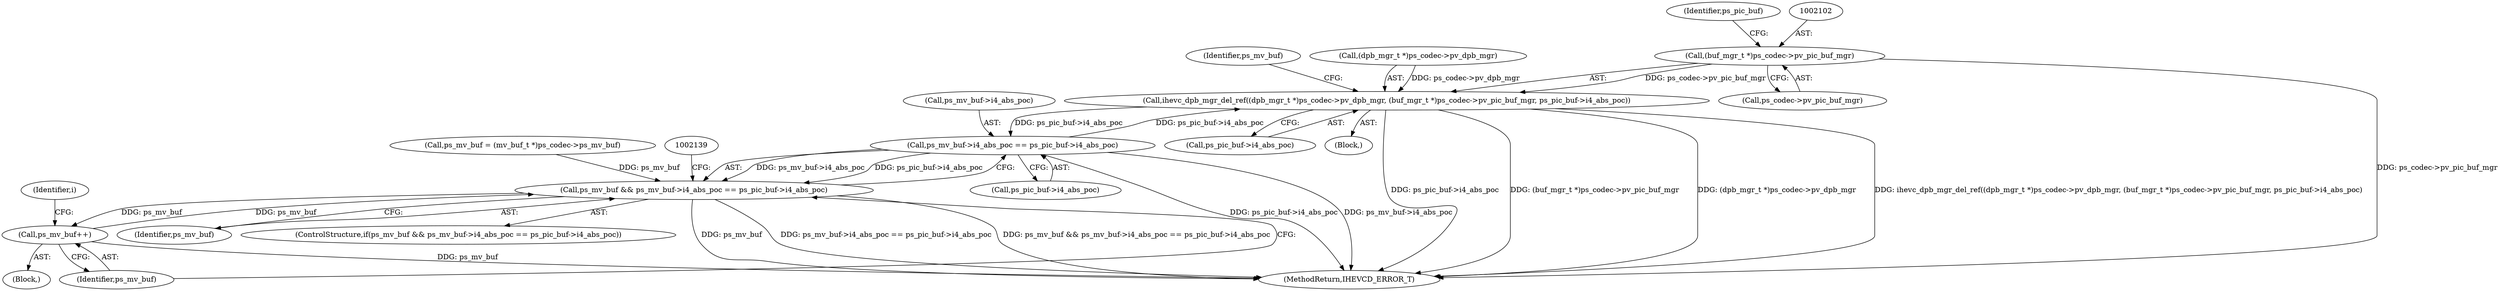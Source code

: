 digraph "0_Android_a1424724a00d62ac5efa0e27953eed66850d662f@pointer" {
"1002101" [label="(Call,(buf_mgr_t *)ps_codec->pv_pic_buf_mgr)"];
"1002095" [label="(Call,ihevc_dpb_mgr_del_ref((dpb_mgr_t *)ps_codec->pv_dpb_mgr, (buf_mgr_t *)ps_codec->pv_pic_buf_mgr, ps_pic_buf->i4_abs_poc))"];
"1002129" [label="(Call,ps_mv_buf->i4_abs_poc == ps_pic_buf->i4_abs_poc)"];
"1002127" [label="(Call,ps_mv_buf && ps_mv_buf->i4_abs_poc == ps_pic_buf->i4_abs_poc)"];
"1002146" [label="(Call,ps_mv_buf++)"];
"1002128" [label="(Identifier,ps_mv_buf)"];
"1002106" [label="(Call,ps_pic_buf->i4_abs_poc)"];
"1002127" [label="(Call,ps_mv_buf && ps_mv_buf->i4_abs_poc == ps_pic_buf->i4_abs_poc)"];
"1002109" [label="(Call,ps_mv_buf = (mv_buf_t *)ps_codec->ps_mv_buf)"];
"1002101" [label="(Call,(buf_mgr_t *)ps_codec->pv_pic_buf_mgr)"];
"1002130" [label="(Call,ps_mv_buf->i4_abs_poc)"];
"1002107" [label="(Identifier,ps_pic_buf)"];
"1002147" [label="(Identifier,ps_mv_buf)"];
"1002126" [label="(ControlStructure,if(ps_mv_buf && ps_mv_buf->i4_abs_poc == ps_pic_buf->i4_abs_poc))"];
"1002124" [label="(Identifier,i)"];
"1002083" [label="(Block,)"];
"1002125" [label="(Block,)"];
"1002146" [label="(Call,ps_mv_buf++)"];
"1002110" [label="(Identifier,ps_mv_buf)"];
"1002103" [label="(Call,ps_codec->pv_pic_buf_mgr)"];
"1002129" [label="(Call,ps_mv_buf->i4_abs_poc == ps_pic_buf->i4_abs_poc)"];
"1002095" [label="(Call,ihevc_dpb_mgr_del_ref((dpb_mgr_t *)ps_codec->pv_dpb_mgr, (buf_mgr_t *)ps_codec->pv_pic_buf_mgr, ps_pic_buf->i4_abs_poc))"];
"1002096" [label="(Call,(dpb_mgr_t *)ps_codec->pv_dpb_mgr)"];
"1002133" [label="(Call,ps_pic_buf->i4_abs_poc)"];
"1002617" [label="(MethodReturn,IHEVCD_ERROR_T)"];
"1002101" -> "1002095"  [label="AST: "];
"1002101" -> "1002103"  [label="CFG: "];
"1002102" -> "1002101"  [label="AST: "];
"1002103" -> "1002101"  [label="AST: "];
"1002107" -> "1002101"  [label="CFG: "];
"1002101" -> "1002617"  [label="DDG: ps_codec->pv_pic_buf_mgr"];
"1002101" -> "1002095"  [label="DDG: ps_codec->pv_pic_buf_mgr"];
"1002095" -> "1002083"  [label="AST: "];
"1002095" -> "1002106"  [label="CFG: "];
"1002096" -> "1002095"  [label="AST: "];
"1002106" -> "1002095"  [label="AST: "];
"1002110" -> "1002095"  [label="CFG: "];
"1002095" -> "1002617"  [label="DDG: ps_pic_buf->i4_abs_poc"];
"1002095" -> "1002617"  [label="DDG: (buf_mgr_t *)ps_codec->pv_pic_buf_mgr"];
"1002095" -> "1002617"  [label="DDG: (dpb_mgr_t *)ps_codec->pv_dpb_mgr"];
"1002095" -> "1002617"  [label="DDG: ihevc_dpb_mgr_del_ref((dpb_mgr_t *)ps_codec->pv_dpb_mgr, (buf_mgr_t *)ps_codec->pv_pic_buf_mgr, ps_pic_buf->i4_abs_poc)"];
"1002096" -> "1002095"  [label="DDG: ps_codec->pv_dpb_mgr"];
"1002129" -> "1002095"  [label="DDG: ps_pic_buf->i4_abs_poc"];
"1002095" -> "1002129"  [label="DDG: ps_pic_buf->i4_abs_poc"];
"1002129" -> "1002127"  [label="AST: "];
"1002129" -> "1002133"  [label="CFG: "];
"1002130" -> "1002129"  [label="AST: "];
"1002133" -> "1002129"  [label="AST: "];
"1002127" -> "1002129"  [label="CFG: "];
"1002129" -> "1002617"  [label="DDG: ps_pic_buf->i4_abs_poc"];
"1002129" -> "1002617"  [label="DDG: ps_mv_buf->i4_abs_poc"];
"1002129" -> "1002127"  [label="DDG: ps_mv_buf->i4_abs_poc"];
"1002129" -> "1002127"  [label="DDG: ps_pic_buf->i4_abs_poc"];
"1002127" -> "1002126"  [label="AST: "];
"1002127" -> "1002128"  [label="CFG: "];
"1002128" -> "1002127"  [label="AST: "];
"1002139" -> "1002127"  [label="CFG: "];
"1002147" -> "1002127"  [label="CFG: "];
"1002127" -> "1002617"  [label="DDG: ps_mv_buf"];
"1002127" -> "1002617"  [label="DDG: ps_mv_buf->i4_abs_poc == ps_pic_buf->i4_abs_poc"];
"1002127" -> "1002617"  [label="DDG: ps_mv_buf && ps_mv_buf->i4_abs_poc == ps_pic_buf->i4_abs_poc"];
"1002146" -> "1002127"  [label="DDG: ps_mv_buf"];
"1002109" -> "1002127"  [label="DDG: ps_mv_buf"];
"1002127" -> "1002146"  [label="DDG: ps_mv_buf"];
"1002146" -> "1002125"  [label="AST: "];
"1002146" -> "1002147"  [label="CFG: "];
"1002147" -> "1002146"  [label="AST: "];
"1002124" -> "1002146"  [label="CFG: "];
"1002146" -> "1002617"  [label="DDG: ps_mv_buf"];
}
